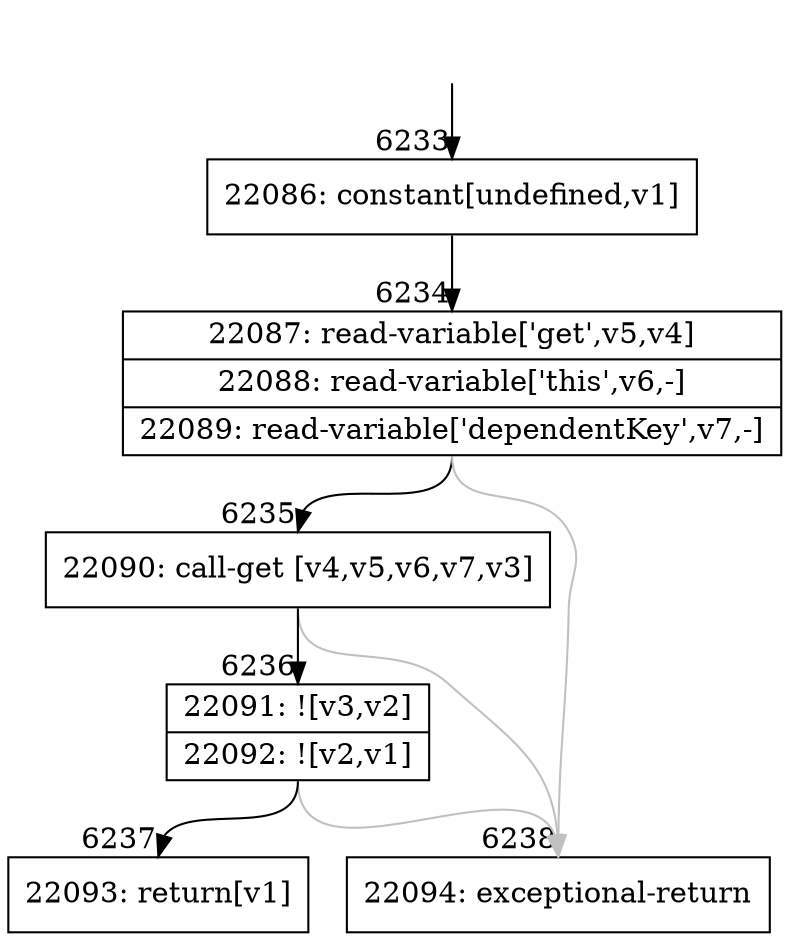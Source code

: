 digraph {
rankdir="TD"
BB_entry507[shape=none,label=""];
BB_entry507 -> BB6233 [tailport=s, headport=n, headlabel="    6233"]
BB6233 [shape=record label="{22086: constant[undefined,v1]}" ] 
BB6233 -> BB6234 [tailport=s, headport=n, headlabel="      6234"]
BB6234 [shape=record label="{22087: read-variable['get',v5,v4]|22088: read-variable['this',v6,-]|22089: read-variable['dependentKey',v7,-]}" ] 
BB6234 -> BB6235 [tailport=s, headport=n, headlabel="      6235"]
BB6234 -> BB6238 [tailport=s, headport=n, color=gray, headlabel="      6238"]
BB6235 [shape=record label="{22090: call-get [v4,v5,v6,v7,v3]}" ] 
BB6235 -> BB6236 [tailport=s, headport=n, headlabel="      6236"]
BB6235 -> BB6238 [tailport=s, headport=n, color=gray]
BB6236 [shape=record label="{22091: ![v3,v2]|22092: ![v2,v1]}" ] 
BB6236 -> BB6237 [tailport=s, headport=n, headlabel="      6237"]
BB6236 -> BB6238 [tailport=s, headport=n, color=gray]
BB6237 [shape=record label="{22093: return[v1]}" ] 
BB6238 [shape=record label="{22094: exceptional-return}" ] 
//#$~ 11401
}
